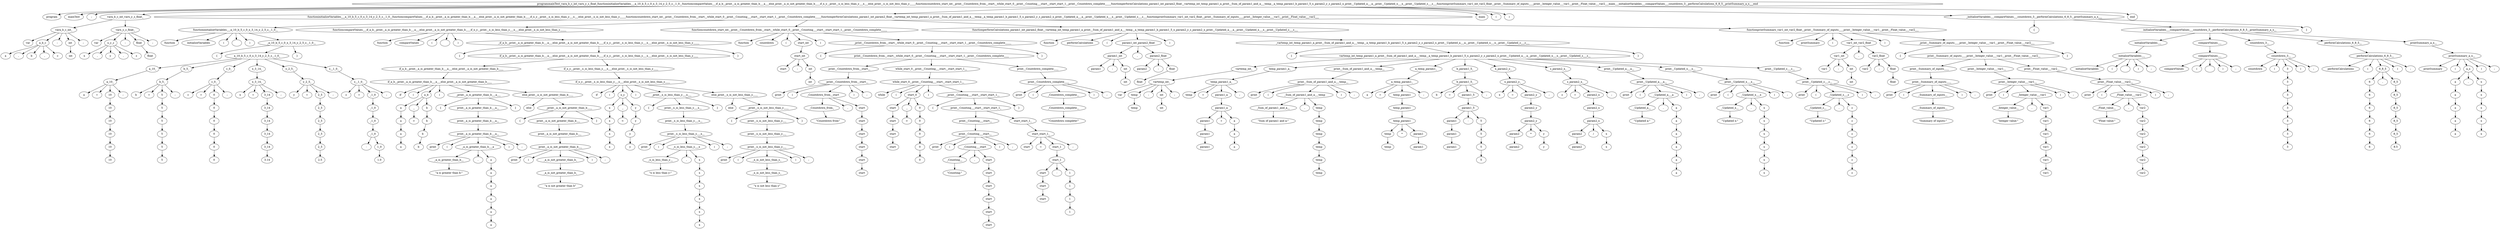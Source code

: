 digraph G {
  node1 [label="programmainTest_vara_b_c_int_varx_y_z_float_functioninitializeVariables___a_10_b_5_c_0_x_3_14_y_2_5_z__1_0__functioncompareValues___if_a_b__print__a_is_greater_than_b___a___else_print__a_is_not_greater_than_b____if_x_y__print__x_is_less_than_y___x___else_print__x_is_not_less_than_y_____functioncountdown_start_int__print__Countdown_from__start__while_start_0__print__Counting___start__start_start_1__print__Countdown_complete_____functionperformCalculations_param1_int_param2_float__vartemp_int_temp_param1_a_print__Sum_of_param1_and_a___temp__a_temp_param1_b_param1_5_x_param2_y_z_param2_x_print__Updated_a___a__print__Updated_x___x__print__Updated_z___z___functionprintSummary_var1_int_var2_float__print__Summary_of_inputs____print__Integer_value___var1__print__Float_value___var2___main___initializeVariables___compareValues___countdown_3__performCalculations_6_8_5__printSummary_a_x___end"];
  node1 -> node2;
  node2 [label="program"];
  node1 -> node3;
  node3 [label="mainTest"];
  node1 -> node4;
  node4 [label=";"];
  node1 -> node5;
  node5 [label="vara_b_c_int_varx_y_z_float_"];
  node5 -> node6;
  node6 [label="vara_b_c_int_"];
  node6 -> node7;
  node7 [label="var"];
  node6 -> node8;
  node8 [label="a_b_c"];
  node8 -> node9;
  node9 [label="a"];
  node8 -> node10;
  node10 [label=","];
  node8 -> node11;
  node11 [label="b"];
  node8 -> node12;
  node12 [label=","];
  node8 -> node13;
  node13 [label="c"];
  node6 -> node14;
  node14 [label=":"];
  node6 -> node15;
  node15 [label="int"];
  node15 -> node16;
  node16 [label="int"];
  node6 -> node17;
  node17 [label=";"];
  node5 -> node18;
  node18 [label="varx_y_z_float_"];
  node18 -> node19;
  node19 [label="var"];
  node18 -> node20;
  node20 [label="x_y_z"];
  node20 -> node21;
  node21 [label="x"];
  node20 -> node22;
  node22 [label=","];
  node20 -> node23;
  node23 [label="y"];
  node20 -> node24;
  node24 [label=","];
  node20 -> node25;
  node25 [label="z"];
  node18 -> node26;
  node26 [label=":"];
  node18 -> node27;
  node27 [label="float"];
  node27 -> node28;
  node28 [label="float"];
  node18 -> node29;
  node29 [label=";"];
  node1 -> node30;
  node30 [label="functioninitializeVariables___a_10_b_5_c_0_x_3_14_y_2_5_z__1_0__functioncompareValues___if_a_b__print__a_is_greater_than_b___a___else_print__a_is_not_greater_than_b____if_x_y__print__x_is_less_than_y___x___else_print__x_is_not_less_than_y_____functioncountdown_start_int__print__Countdown_from__start__while_start_0__print__Counting___start__start_start_1__print__Countdown_complete_____functionperformCalculations_param1_int_param2_float__vartemp_int_temp_param1_a_print__Sum_of_param1_and_a___temp__a_temp_param1_b_param1_5_x_param2_y_z_param2_x_print__Updated_a___a__print__Updated_x___x__print__Updated_z___z___functionprintSummary_var1_int_var2_float__print__Summary_of_inputs____print__Integer_value___var1__print__Float_value___var2___"];
  node30 -> node31;
  node31 [label="functioninitializeVariables___a_10_b_5_c_0_x_3_14_y_2_5_z__1_0__"];
  node31 -> node32;
  node32 [label="function"];
  node31 -> node33;
  node33 [label="initializeVariables"];
  node31 -> node34;
  node34 [label="("];
  node31 -> node35;
  node35 [label=""];
  node31 -> node36;
  node36 [label=")"];
  node31 -> node37;
  node37 [label="_a_10_b_5_c_0_x_3_14_y_2_5_z__1_0__"];
  node37 -> node38;
  node38 [label="{"];
  node37 -> node39;
  node39 [label="a_10_b_5_c_0_x_3_14_y_2_5_z__1_0_"];
  node39 -> node40;
  node40 [label="a_10_"];
  node40 -> node41;
  node41 [label="a_10_"];
  node41 -> node42;
  node42 [label="a"];
  node41 -> node43;
  node43 [label="="];
  node41 -> node44;
  node44 [label="10"];
  node44 -> node45;
  node45 [label="10"];
  node45 -> node46;
  node46 [label="10"];
  node46 -> node47;
  node47 [label="10"];
  node47 -> node48;
  node48 [label="10"];
  node48 -> node49;
  node49 [label="10"];
  node41 -> node50;
  node50 [label=";"];
  node39 -> node51;
  node51 [label="b_5_"];
  node51 -> node52;
  node52 [label="b_5_"];
  node52 -> node53;
  node53 [label="b"];
  node52 -> node54;
  node54 [label="="];
  node52 -> node55;
  node55 [label="5"];
  node55 -> node56;
  node56 [label="5"];
  node56 -> node57;
  node57 [label="5"];
  node57 -> node58;
  node58 [label="5"];
  node58 -> node59;
  node59 [label="5"];
  node59 -> node60;
  node60 [label="5"];
  node52 -> node61;
  node61 [label=";"];
  node39 -> node62;
  node62 [label="c_0_"];
  node62 -> node63;
  node63 [label="c_0_"];
  node63 -> node64;
  node64 [label="c"];
  node63 -> node65;
  node65 [label="="];
  node63 -> node66;
  node66 [label="0"];
  node66 -> node67;
  node67 [label="0"];
  node67 -> node68;
  node68 [label="0"];
  node68 -> node69;
  node69 [label="0"];
  node69 -> node70;
  node70 [label="0"];
  node70 -> node71;
  node71 [label="0"];
  node63 -> node72;
  node72 [label=";"];
  node39 -> node73;
  node73 [label="x_3_14_"];
  node73 -> node74;
  node74 [label="x_3_14_"];
  node74 -> node75;
  node75 [label="x"];
  node74 -> node76;
  node76 [label="="];
  node74 -> node77;
  node77 [label="3_14"];
  node77 -> node78;
  node78 [label="3_14"];
  node78 -> node79;
  node79 [label="3_14"];
  node79 -> node80;
  node80 [label="3_14"];
  node80 -> node81;
  node81 [label="3_14"];
  node81 -> node82;
  node82 [label="3.14"];
  node74 -> node83;
  node83 [label=";"];
  node39 -> node84;
  node84 [label="y_2_5_"];
  node84 -> node85;
  node85 [label="y_2_5_"];
  node85 -> node86;
  node86 [label="y"];
  node85 -> node87;
  node87 [label="="];
  node85 -> node88;
  node88 [label="2_5"];
  node88 -> node89;
  node89 [label="2_5"];
  node89 -> node90;
  node90 [label="2_5"];
  node90 -> node91;
  node91 [label="2_5"];
  node91 -> node92;
  node92 [label="2_5"];
  node92 -> node93;
  node93 [label="2.5"];
  node85 -> node94;
  node94 [label=";"];
  node39 -> node95;
  node95 [label="z__1_0_"];
  node95 -> node96;
  node96 [label="z__1_0_"];
  node96 -> node97;
  node97 [label="z"];
  node96 -> node98;
  node98 [label="="];
  node96 -> node99;
  node99 [label="_1_0"];
  node99 -> node100;
  node100 [label="_1_0"];
  node100 -> node101;
  node101 [label="_1_0"];
  node101 -> node102;
  node102 [label="_1_0"];
  node102 -> node103;
  node103 [label="-"];
  node102 -> node104;
  node104 [label="1_0"];
  node104 -> node105;
  node105 [label="1.0"];
  node96 -> node106;
  node106 [label=";"];
  node37 -> node107;
  node107 [label="}"];
  node30 -> node108;
  node108 [label="functioncompareValues___if_a_b__print__a_is_greater_than_b___a___else_print__a_is_not_greater_than_b____if_x_y__print__x_is_less_than_y___x___else_print__x_is_not_less_than_y_____"];
  node108 -> node109;
  node109 [label="function"];
  node108 -> node110;
  node110 [label="compareValues"];
  node108 -> node111;
  node111 [label="("];
  node108 -> node112;
  node112 [label=""];
  node108 -> node113;
  node113 [label=")"];
  node108 -> node114;
  node114 [label="_if_a_b__print__a_is_greater_than_b___a___else_print__a_is_not_greater_than_b____if_x_y__print__x_is_less_than_y___x___else_print__x_is_not_less_than_y_____"];
  node114 -> node115;
  node115 [label="{"];
  node114 -> node116;
  node116 [label="if_a_b__print__a_is_greater_than_b___a___else_print__a_is_not_greater_than_b____if_x_y__print__x_is_less_than_y___x___else_print__x_is_not_less_than_y____"];
  node116 -> node117;
  node117 [label="if_a_b__print__a_is_greater_than_b___a___else_print__a_is_not_greater_than_b____"];
  node117 -> node118;
  node118 [label="if_a_b__print__a_is_greater_than_b___a___else_print__a_is_not_greater_than_b____"];
  node118 -> node119;
  node119 [label="if"];
  node118 -> node120;
  node120 [label="("];
  node118 -> node121;
  node121 [label="a_b"];
  node121 -> node122;
  node122 [label="a"];
  node122 -> node123;
  node123 [label="a"];
  node123 -> node124;
  node124 [label="a"];
  node124 -> node125;
  node125 [label="a"];
  node121 -> node126;
  node126 [label="_"];
  node126 -> node127;
  node127 [label=">"];
  node121 -> node128;
  node128 [label="b"];
  node128 -> node129;
  node129 [label="b"];
  node129 -> node130;
  node130 [label="b"];
  node130 -> node131;
  node131 [label="b"];
  node118 -> node132;
  node132 [label=")"];
  node118 -> node133;
  node133 [label="_print__a_is_greater_than_b___a___"];
  node133 -> node134;
  node134 [label="{"];
  node133 -> node135;
  node135 [label="print__a_is_greater_than_b___a__"];
  node135 -> node136;
  node136 [label="print__a_is_greater_than_b___a__"];
  node136 -> node137;
  node137 [label="print__a_is_greater_than_b___a__"];
  node137 -> node138;
  node138 [label="print"];
  node137 -> node139;
  node139 [label="("];
  node137 -> node140;
  node140 [label="_a_is_greater_than_b___a"];
  node140 -> node141;
  node141 [label="_a_is_greater_than_b__"];
  node141 -> node142;
  node142 [label="\"a is greater than b:\""];
  node140 -> node143;
  node143 [label=","];
  node140 -> node144;
  node144 [label="a"];
  node144 -> node145;
  node145 [label="a"];
  node145 -> node146;
  node146 [label="a"];
  node146 -> node147;
  node147 [label="a"];
  node147 -> node148;
  node148 [label="a"];
  node148 -> node149;
  node149 [label="a"];
  node137 -> node150;
  node150 [label=")"];
  node137 -> node151;
  node151 [label=";"];
  node133 -> node152;
  node152 [label="}"];
  node118 -> node153;
  node153 [label="else_print__a_is_not_greater_than_b____"];
  node153 -> node154;
  node154 [label="else"];
  node153 -> node155;
  node155 [label="_print__a_is_not_greater_than_b____"];
  node155 -> node156;
  node156 [label="{"];
  node155 -> node157;
  node157 [label="print__a_is_not_greater_than_b___"];
  node157 -> node158;
  node158 [label="print__a_is_not_greater_than_b___"];
  node158 -> node159;
  node159 [label="print__a_is_not_greater_than_b___"];
  node159 -> node160;
  node160 [label="print"];
  node159 -> node161;
  node161 [label="("];
  node159 -> node162;
  node162 [label="_a_is_not_greater_than_b_"];
  node162 -> node163;
  node163 [label="_a_is_not_greater_than_b_"];
  node163 -> node164;
  node164 [label="\"a is not greater than b\""];
  node159 -> node165;
  node165 [label=")"];
  node159 -> node166;
  node166 [label=";"];
  node155 -> node167;
  node167 [label="}"];
  node116 -> node168;
  node168 [label="if_x_y__print__x_is_less_than_y___x___else_print__x_is_not_less_than_y____"];
  node168 -> node169;
  node169 [label="if_x_y__print__x_is_less_than_y___x___else_print__x_is_not_less_than_y____"];
  node169 -> node170;
  node170 [label="if"];
  node169 -> node171;
  node171 [label="("];
  node169 -> node172;
  node172 [label="x_y"];
  node172 -> node173;
  node173 [label="x"];
  node173 -> node174;
  node174 [label="x"];
  node174 -> node175;
  node175 [label="x"];
  node175 -> node176;
  node176 [label="x"];
  node172 -> node177;
  node177 [label="_"];
  node177 -> node178;
  node178 [label="<"];
  node172 -> node179;
  node179 [label="y"];
  node179 -> node180;
  node180 [label="y"];
  node180 -> node181;
  node181 [label="y"];
  node181 -> node182;
  node182 [label="y"];
  node169 -> node183;
  node183 [label=")"];
  node169 -> node184;
  node184 [label="_print__x_is_less_than_y___x___"];
  node184 -> node185;
  node185 [label="{"];
  node184 -> node186;
  node186 [label="print__x_is_less_than_y___x__"];
  node186 -> node187;
  node187 [label="print__x_is_less_than_y___x__"];
  node187 -> node188;
  node188 [label="print__x_is_less_than_y___x__"];
  node188 -> node189;
  node189 [label="print"];
  node188 -> node190;
  node190 [label="("];
  node188 -> node191;
  node191 [label="_x_is_less_than_y___x"];
  node191 -> node192;
  node192 [label="_x_is_less_than_y__"];
  node192 -> node193;
  node193 [label="\"x is less than y:\""];
  node191 -> node194;
  node194 [label=","];
  node191 -> node195;
  node195 [label="x"];
  node195 -> node196;
  node196 [label="x"];
  node196 -> node197;
  node197 [label="x"];
  node197 -> node198;
  node198 [label="x"];
  node198 -> node199;
  node199 [label="x"];
  node199 -> node200;
  node200 [label="x"];
  node188 -> node201;
  node201 [label=")"];
  node188 -> node202;
  node202 [label=";"];
  node184 -> node203;
  node203 [label="}"];
  node169 -> node204;
  node204 [label="else_print__x_is_not_less_than_y____"];
  node204 -> node205;
  node205 [label="else"];
  node204 -> node206;
  node206 [label="_print__x_is_not_less_than_y____"];
  node206 -> node207;
  node207 [label="{"];
  node206 -> node208;
  node208 [label="print__x_is_not_less_than_y___"];
  node208 -> node209;
  node209 [label="print__x_is_not_less_than_y___"];
  node209 -> node210;
  node210 [label="print__x_is_not_less_than_y___"];
  node210 -> node211;
  node211 [label="print"];
  node210 -> node212;
  node212 [label="("];
  node210 -> node213;
  node213 [label="_x_is_not_less_than_y_"];
  node213 -> node214;
  node214 [label="_x_is_not_less_than_y_"];
  node214 -> node215;
  node215 [label="\"x is not less than y\""];
  node210 -> node216;
  node216 [label=")"];
  node210 -> node217;
  node217 [label=";"];
  node206 -> node218;
  node218 [label="}"];
  node114 -> node219;
  node219 [label="}"];
  node30 -> node220;
  node220 [label="functioncountdown_start_int__print__Countdown_from__start__while_start_0__print__Counting___start__start_start_1__print__Countdown_complete_____"];
  node220 -> node221;
  node221 [label="function"];
  node220 -> node222;
  node222 [label="countdown"];
  node220 -> node223;
  node223 [label="("];
  node220 -> node224;
  node224 [label="start_int"];
  node224 -> node225;
  node225 [label="start_int"];
  node225 -> node226;
  node226 [label="start"];
  node225 -> node227;
  node227 [label=":"];
  node225 -> node228;
  node228 [label="int"];
  node228 -> node229;
  node229 [label="int"];
  node220 -> node230;
  node230 [label=")"];
  node220 -> node231;
  node231 [label="_print__Countdown_from__start__while_start_0__print__Counting___start__start_start_1__print__Countdown_complete_____"];
  node231 -> node232;
  node232 [label="{"];
  node231 -> node233;
  node233 [label="print__Countdown_from__start__while_start_0__print__Counting___start__start_start_1__print__Countdown_complete____"];
  node233 -> node234;
  node234 [label="print__Countdown_from__start__"];
  node234 -> node235;
  node235 [label="print__Countdown_from__start__"];
  node235 -> node236;
  node236 [label="print"];
  node235 -> node237;
  node237 [label="("];
  node235 -> node238;
  node238 [label="_Countdown_from__start"];
  node238 -> node239;
  node239 [label="_Countdown_from_"];
  node239 -> node240;
  node240 [label="\"Countdown from\""];
  node238 -> node241;
  node241 [label=","];
  node238 -> node242;
  node242 [label="start"];
  node242 -> node243;
  node243 [label="start"];
  node243 -> node244;
  node244 [label="start"];
  node244 -> node245;
  node245 [label="start"];
  node245 -> node246;
  node246 [label="start"];
  node246 -> node247;
  node247 [label="start"];
  node235 -> node248;
  node248 [label=")"];
  node235 -> node249;
  node249 [label=";"];
  node233 -> node250;
  node250 [label="while_start_0__print__Counting___start__start_start_1__"];
  node250 -> node251;
  node251 [label="while_start_0__print__Counting___start__start_start_1__"];
  node251 -> node252;
  node252 [label="while"];
  node251 -> node253;
  node253 [label="("];
  node251 -> node254;
  node254 [label="start_0"];
  node254 -> node255;
  node255 [label="start"];
  node255 -> node256;
  node256 [label="start"];
  node256 -> node257;
  node257 [label="start"];
  node257 -> node258;
  node258 [label="start"];
  node254 -> node259;
  node259 [label="_"];
  node259 -> node260;
  node260 [label=">"];
  node254 -> node261;
  node261 [label="0"];
  node261 -> node262;
  node262 [label="0"];
  node262 -> node263;
  node263 [label="0"];
  node263 -> node264;
  node264 [label="0"];
  node264 -> node265;
  node265 [label="0"];
  node251 -> node266;
  node266 [label=")"];
  node251 -> node267;
  node267 [label="_print__Counting___start__start_start_1__"];
  node267 -> node268;
  node268 [label="{"];
  node267 -> node269;
  node269 [label="print__Counting___start__start_start_1_"];
  node269 -> node270;
  node270 [label="print__Counting___start__"];
  node270 -> node271;
  node271 [label="print__Counting___start__"];
  node271 -> node272;
  node272 [label="print"];
  node271 -> node273;
  node273 [label="("];
  node271 -> node274;
  node274 [label="_Counting___start"];
  node274 -> node275;
  node275 [label="_Counting__"];
  node275 -> node276;
  node276 [label="\"Counting:\""];
  node274 -> node277;
  node277 [label=","];
  node274 -> node278;
  node278 [label="start"];
  node278 -> node279;
  node279 [label="start"];
  node279 -> node280;
  node280 [label="start"];
  node280 -> node281;
  node281 [label="start"];
  node281 -> node282;
  node282 [label="start"];
  node282 -> node283;
  node283 [label="start"];
  node271 -> node284;
  node284 [label=")"];
  node271 -> node285;
  node285 [label=";"];
  node269 -> node286;
  node286 [label="start_start_1_"];
  node286 -> node287;
  node287 [label="start_start_1_"];
  node287 -> node288;
  node288 [label="start"];
  node287 -> node289;
  node289 [label="="];
  node287 -> node290;
  node290 [label="start_1"];
  node290 -> node291;
  node291 [label="start_1"];
  node291 -> node292;
  node292 [label="start"];
  node292 -> node293;
  node293 [label="start"];
  node293 -> node294;
  node294 [label="start"];
  node291 -> node295;
  node295 [label="-"];
  node291 -> node296;
  node296 [label="1"];
  node296 -> node297;
  node297 [label="1"];
  node297 -> node298;
  node298 [label="1"];
  node298 -> node299;
  node299 [label="1"];
  node287 -> node300;
  node300 [label=";"];
  node267 -> node301;
  node301 [label="}"];
  node233 -> node302;
  node302 [label="print__Countdown_complete____"];
  node302 -> node303;
  node303 [label="print__Countdown_complete____"];
  node303 -> node304;
  node304 [label="print"];
  node303 -> node305;
  node305 [label="("];
  node303 -> node306;
  node306 [label="_Countdown_complete__"];
  node306 -> node307;
  node307 [label="_Countdown_complete__"];
  node307 -> node308;
  node308 [label="\"Countdown complete!\""];
  node303 -> node309;
  node309 [label=")"];
  node303 -> node310;
  node310 [label=";"];
  node231 -> node311;
  node311 [label="}"];
  node30 -> node312;
  node312 [label="functionperformCalculations_param1_int_param2_float__vartemp_int_temp_param1_a_print__Sum_of_param1_and_a___temp__a_temp_param1_b_param1_5_x_param2_y_z_param2_x_print__Updated_a___a__print__Updated_x___x__print__Updated_z___z___"];
  node312 -> node313;
  node313 [label="function"];
  node312 -> node314;
  node314 [label="performCalculations"];
  node312 -> node315;
  node315 [label="("];
  node312 -> node316;
  node316 [label="param1_int_param2_float"];
  node316 -> node317;
  node317 [label="param1_int"];
  node317 -> node318;
  node318 [label="param1"];
  node317 -> node319;
  node319 [label=":"];
  node317 -> node320;
  node320 [label="int"];
  node320 -> node321;
  node321 [label="int"];
  node316 -> node322;
  node322 [label=","];
  node316 -> node323;
  node323 [label="param2_float"];
  node323 -> node324;
  node324 [label="param2"];
  node323 -> node325;
  node325 [label=":"];
  node323 -> node326;
  node326 [label="float"];
  node326 -> node327;
  node327 [label="float"];
  node312 -> node328;
  node328 [label=")"];
  node312 -> node329;
  node329 [label="_vartemp_int_temp_param1_a_print__Sum_of_param1_and_a___temp__a_temp_param1_b_param1_5_x_param2_y_z_param2_x_print__Updated_a___a__print__Updated_x___x__print__Updated_z___z___"];
  node329 -> node330;
  node330 [label="{"];
  node329 -> node331;
  node331 [label="vartemp_int_temp_param1_a_print__Sum_of_param1_and_a___temp__a_temp_param1_b_param1_5_x_param2_y_z_param2_x_print__Updated_a___a__print__Updated_x___x__print__Updated_z___z__"];
  node331 -> node332;
  node332 [label="vartemp_int_"];
  node332 -> node333;
  node333 [label="vartemp_int_"];
  node333 -> node334;
  node334 [label="var"];
  node333 -> node335;
  node335 [label="temp"];
  node335 -> node336;
  node336 [label="temp"];
  node333 -> node337;
  node337 [label=":"];
  node333 -> node338;
  node338 [label="int"];
  node338 -> node339;
  node339 [label="int"];
  node333 -> node340;
  node340 [label=";"];
  node331 -> node341;
  node341 [label="temp_param1_a_"];
  node341 -> node342;
  node342 [label="temp_param1_a_"];
  node342 -> node343;
  node343 [label="temp"];
  node342 -> node344;
  node344 [label="="];
  node342 -> node345;
  node345 [label="param1_a"];
  node345 -> node346;
  node346 [label="param1_a"];
  node346 -> node347;
  node347 [label="param1"];
  node347 -> node348;
  node348 [label="param1"];
  node348 -> node349;
  node349 [label="param1"];
  node346 -> node350;
  node350 [label="+"];
  node346 -> node351;
  node351 [label="a"];
  node351 -> node352;
  node352 [label="a"];
  node352 -> node353;
  node353 [label="a"];
  node342 -> node354;
  node354 [label=";"];
  node331 -> node355;
  node355 [label="print__Sum_of_param1_and_a___temp__"];
  node355 -> node356;
  node356 [label="print__Sum_of_param1_and_a___temp__"];
  node356 -> node357;
  node357 [label="print"];
  node356 -> node358;
  node358 [label="("];
  node356 -> node359;
  node359 [label="_Sum_of_param1_and_a___temp"];
  node359 -> node360;
  node360 [label="_Sum_of_param1_and_a__"];
  node360 -> node361;
  node361 [label="\"Sum of param1 and a:\""];
  node359 -> node362;
  node362 [label=","];
  node359 -> node363;
  node363 [label="temp"];
  node363 -> node364;
  node364 [label="temp"];
  node364 -> node365;
  node365 [label="temp"];
  node365 -> node366;
  node366 [label="temp"];
  node366 -> node367;
  node367 [label="temp"];
  node367 -> node368;
  node368 [label="temp"];
  node356 -> node369;
  node369 [label=")"];
  node356 -> node370;
  node370 [label=";"];
  node331 -> node371;
  node371 [label="a_temp_param1_"];
  node371 -> node372;
  node372 [label="a_temp_param1_"];
  node372 -> node373;
  node373 [label="a"];
  node372 -> node374;
  node374 [label="="];
  node372 -> node375;
  node375 [label="temp_param1"];
  node375 -> node376;
  node376 [label="temp_param1"];
  node376 -> node377;
  node377 [label="temp_param1"];
  node377 -> node378;
  node378 [label="temp"];
  node378 -> node379;
  node379 [label="temp"];
  node377 -> node380;
  node380 [label="*"];
  node377 -> node381;
  node381 [label="param1"];
  node381 -> node382;
  node382 [label="param1"];
  node372 -> node383;
  node383 [label=";"];
  node331 -> node384;
  node384 [label="b_param1_5_"];
  node384 -> node385;
  node385 [label="b_param1_5_"];
  node385 -> node386;
  node386 [label="b"];
  node385 -> node387;
  node387 [label="="];
  node385 -> node388;
  node388 [label="param1_5"];
  node388 -> node389;
  node389 [label="param1_5"];
  node389 -> node390;
  node390 [label="param1"];
  node390 -> node391;
  node391 [label="param1"];
  node391 -> node392;
  node392 [label="param1"];
  node389 -> node393;
  node393 [label="-"];
  node389 -> node394;
  node394 [label="5"];
  node394 -> node395;
  node395 [label="5"];
  node395 -> node396;
  node396 [label="5"];
  node396 -> node397;
  node397 [label="5"];
  node385 -> node398;
  node398 [label=";"];
  node331 -> node399;
  node399 [label="x_param2_y_"];
  node399 -> node400;
  node400 [label="x_param2_y_"];
  node400 -> node401;
  node401 [label="x"];
  node400 -> node402;
  node402 [label="="];
  node400 -> node403;
  node403 [label="param2_y"];
  node403 -> node404;
  node404 [label="param2_y"];
  node404 -> node405;
  node405 [label="param2_y"];
  node405 -> node406;
  node406 [label="param2"];
  node406 -> node407;
  node407 [label="param2"];
  node405 -> node408;
  node408 [label="*"];
  node405 -> node409;
  node409 [label="y"];
  node409 -> node410;
  node410 [label="y"];
  node400 -> node411;
  node411 [label=";"];
  node331 -> node412;
  node412 [label="z_param2_x_"];
  node412 -> node413;
  node413 [label="z_param2_x_"];
  node413 -> node414;
  node414 [label="z"];
  node413 -> node415;
  node415 [label="="];
  node413 -> node416;
  node416 [label="param2_x"];
  node416 -> node417;
  node417 [label="param2_x"];
  node417 -> node418;
  node418 [label="param2_x"];
  node418 -> node419;
  node419 [label="param2"];
  node419 -> node420;
  node420 [label="param2"];
  node418 -> node421;
  node421 [label="/"];
  node418 -> node422;
  node422 [label="x"];
  node422 -> node423;
  node423 [label="x"];
  node413 -> node424;
  node424 [label=";"];
  node331 -> node425;
  node425 [label="print__Updated_a___a__"];
  node425 -> node426;
  node426 [label="print__Updated_a___a__"];
  node426 -> node427;
  node427 [label="print"];
  node426 -> node428;
  node428 [label="("];
  node426 -> node429;
  node429 [label="_Updated_a___a"];
  node429 -> node430;
  node430 [label="_Updated_a__"];
  node430 -> node431;
  node431 [label="\"Updated a:\""];
  node429 -> node432;
  node432 [label=","];
  node429 -> node433;
  node433 [label="a"];
  node433 -> node434;
  node434 [label="a"];
  node434 -> node435;
  node435 [label="a"];
  node435 -> node436;
  node436 [label="a"];
  node436 -> node437;
  node437 [label="a"];
  node437 -> node438;
  node438 [label="a"];
  node426 -> node439;
  node439 [label=")"];
  node426 -> node440;
  node440 [label=";"];
  node331 -> node441;
  node441 [label="print__Updated_x___x__"];
  node441 -> node442;
  node442 [label="print__Updated_x___x__"];
  node442 -> node443;
  node443 [label="print"];
  node442 -> node444;
  node444 [label="("];
  node442 -> node445;
  node445 [label="_Updated_x___x"];
  node445 -> node446;
  node446 [label="_Updated_x__"];
  node446 -> node447;
  node447 [label="\"Updated x:\""];
  node445 -> node448;
  node448 [label=","];
  node445 -> node449;
  node449 [label="x"];
  node449 -> node450;
  node450 [label="x"];
  node450 -> node451;
  node451 [label="x"];
  node451 -> node452;
  node452 [label="x"];
  node452 -> node453;
  node453 [label="x"];
  node453 -> node454;
  node454 [label="x"];
  node442 -> node455;
  node455 [label=")"];
  node442 -> node456;
  node456 [label=";"];
  node331 -> node457;
  node457 [label="print__Updated_z___z__"];
  node457 -> node458;
  node458 [label="print__Updated_z___z__"];
  node458 -> node459;
  node459 [label="print"];
  node458 -> node460;
  node460 [label="("];
  node458 -> node461;
  node461 [label="_Updated_z___z"];
  node461 -> node462;
  node462 [label="_Updated_z__"];
  node462 -> node463;
  node463 [label="\"Updated z:\""];
  node461 -> node464;
  node464 [label=","];
  node461 -> node465;
  node465 [label="z"];
  node465 -> node466;
  node466 [label="z"];
  node466 -> node467;
  node467 [label="z"];
  node467 -> node468;
  node468 [label="z"];
  node468 -> node469;
  node469 [label="z"];
  node469 -> node470;
  node470 [label="z"];
  node458 -> node471;
  node471 [label=")"];
  node458 -> node472;
  node472 [label=";"];
  node329 -> node473;
  node473 [label="}"];
  node30 -> node474;
  node474 [label="functionprintSummary_var1_int_var2_float__print__Summary_of_inputs____print__Integer_value___var1__print__Float_value___var2___"];
  node474 -> node475;
  node475 [label="function"];
  node474 -> node476;
  node476 [label="printSummary"];
  node474 -> node477;
  node477 [label="("];
  node474 -> node478;
  node478 [label="var1_int_var2_float"];
  node478 -> node479;
  node479 [label="var1_int"];
  node479 -> node480;
  node480 [label="var1"];
  node479 -> node481;
  node481 [label=":"];
  node479 -> node482;
  node482 [label="int"];
  node482 -> node483;
  node483 [label="int"];
  node478 -> node484;
  node484 [label=","];
  node478 -> node485;
  node485 [label="var2_float"];
  node485 -> node486;
  node486 [label="var2"];
  node485 -> node487;
  node487 [label=":"];
  node485 -> node488;
  node488 [label="float"];
  node488 -> node489;
  node489 [label="float"];
  node474 -> node490;
  node490 [label=")"];
  node474 -> node491;
  node491 [label="_print__Summary_of_inputs____print__Integer_value___var1__print__Float_value___var2___"];
  node491 -> node492;
  node492 [label="{"];
  node491 -> node493;
  node493 [label="print__Summary_of_inputs____print__Integer_value___var1__print__Float_value___var2__"];
  node493 -> node494;
  node494 [label="print__Summary_of_inputs____"];
  node494 -> node495;
  node495 [label="print__Summary_of_inputs____"];
  node495 -> node496;
  node496 [label="print"];
  node495 -> node497;
  node497 [label="("];
  node495 -> node498;
  node498 [label="_Summary_of_inputs__"];
  node498 -> node499;
  node499 [label="_Summary_of_inputs__"];
  node499 -> node500;
  node500 [label="\"Summary of inputs:\""];
  node495 -> node501;
  node501 [label=")"];
  node495 -> node502;
  node502 [label=";"];
  node493 -> node503;
  node503 [label="print__Integer_value___var1__"];
  node503 -> node504;
  node504 [label="print__Integer_value___var1__"];
  node504 -> node505;
  node505 [label="print"];
  node504 -> node506;
  node506 [label="("];
  node504 -> node507;
  node507 [label="_Integer_value___var1"];
  node507 -> node508;
  node508 [label="_Integer_value__"];
  node508 -> node509;
  node509 [label="\"Integer value:\""];
  node507 -> node510;
  node510 [label=","];
  node507 -> node511;
  node511 [label="var1"];
  node511 -> node512;
  node512 [label="var1"];
  node512 -> node513;
  node513 [label="var1"];
  node513 -> node514;
  node514 [label="var1"];
  node514 -> node515;
  node515 [label="var1"];
  node515 -> node516;
  node516 [label="var1"];
  node504 -> node517;
  node517 [label=")"];
  node504 -> node518;
  node518 [label=";"];
  node493 -> node519;
  node519 [label="print__Float_value___var2__"];
  node519 -> node520;
  node520 [label="print__Float_value___var2__"];
  node520 -> node521;
  node521 [label="print"];
  node520 -> node522;
  node522 [label="("];
  node520 -> node523;
  node523 [label="_Float_value___var2"];
  node523 -> node524;
  node524 [label="_Float_value__"];
  node524 -> node525;
  node525 [label="\"Float value:\""];
  node523 -> node526;
  node526 [label=","];
  node523 -> node527;
  node527 [label="var2"];
  node527 -> node528;
  node528 [label="var2"];
  node528 -> node529;
  node529 [label="var2"];
  node529 -> node530;
  node530 [label="var2"];
  node530 -> node531;
  node531 [label="var2"];
  node531 -> node532;
  node532 [label="var2"];
  node520 -> node533;
  node533 [label=")"];
  node520 -> node534;
  node534 [label=";"];
  node491 -> node535;
  node535 [label="}"];
  node1 -> node536;
  node536 [label="main"];
  node1 -> node537;
  node537 [label="("];
  node1 -> node538;
  node538 [label=")"];
  node1 -> node539;
  node539 [label="_initializeVariables___compareValues___countdown_3__performCalculations_6_8_5__printSummary_a_x___"];
  node539 -> node540;
  node540 [label="{"];
  node539 -> node541;
  node541 [label="initializeVariables___compareValues___countdown_3__performCalculations_6_8_5__printSummary_a_x__"];
  node541 -> node542;
  node542 [label="initializeVariables___"];
  node542 -> node543;
  node543 [label="initializeVariables___"];
  node543 -> node544;
  node544 [label="initializeVariables"];
  node543 -> node545;
  node545 [label="("];
  node543 -> node546;
  node546 [label=""];
  node543 -> node547;
  node547 [label=")"];
  node543 -> node548;
  node548 [label=";"];
  node541 -> node549;
  node549 [label="compareValues___"];
  node549 -> node550;
  node550 [label="compareValues___"];
  node550 -> node551;
  node551 [label="compareValues"];
  node550 -> node552;
  node552 [label="("];
  node550 -> node553;
  node553 [label=""];
  node550 -> node554;
  node554 [label=")"];
  node550 -> node555;
  node555 [label=";"];
  node541 -> node556;
  node556 [label="countdown_3__"];
  node556 -> node557;
  node557 [label="countdown_3__"];
  node557 -> node558;
  node558 [label="countdown"];
  node557 -> node559;
  node559 [label="("];
  node557 -> node560;
  node560 [label="3"];
  node560 -> node561;
  node561 [label="3"];
  node561 -> node562;
  node562 [label="3"];
  node562 -> node563;
  node563 [label="3"];
  node563 -> node564;
  node564 [label="3"];
  node564 -> node565;
  node565 [label="3"];
  node565 -> node566;
  node566 [label="3"];
  node557 -> node567;
  node567 [label=")"];
  node557 -> node568;
  node568 [label=";"];
  node541 -> node569;
  node569 [label="performCalculations_6_8_5__"];
  node569 -> node570;
  node570 [label="performCalculations_6_8_5__"];
  node570 -> node571;
  node571 [label="performCalculations"];
  node570 -> node572;
  node572 [label="("];
  node570 -> node573;
  node573 [label="6_8_5"];
  node573 -> node574;
  node574 [label="6"];
  node574 -> node575;
  node575 [label="6"];
  node575 -> node576;
  node576 [label="6"];
  node576 -> node577;
  node577 [label="6"];
  node577 -> node578;
  node578 [label="6"];
  node578 -> node579;
  node579 [label="6"];
  node573 -> node580;
  node580 [label=","];
  node573 -> node581;
  node581 [label="8_5"];
  node581 -> node582;
  node582 [label="8_5"];
  node582 -> node583;
  node583 [label="8_5"];
  node583 -> node584;
  node584 [label="8_5"];
  node584 -> node585;
  node585 [label="8_5"];
  node585 -> node586;
  node586 [label="8.5"];
  node570 -> node587;
  node587 [label=")"];
  node570 -> node588;
  node588 [label=";"];
  node541 -> node589;
  node589 [label="printSummary_a_x__"];
  node589 -> node590;
  node590 [label="printSummary_a_x__"];
  node590 -> node591;
  node591 [label="printSummary"];
  node590 -> node592;
  node592 [label="("];
  node590 -> node593;
  node593 [label="a_x"];
  node593 -> node594;
  node594 [label="a"];
  node594 -> node595;
  node595 [label="a"];
  node595 -> node596;
  node596 [label="a"];
  node596 -> node597;
  node597 [label="a"];
  node597 -> node598;
  node598 [label="a"];
  node593 -> node599;
  node599 [label=","];
  node593 -> node600;
  node600 [label="x"];
  node600 -> node601;
  node601 [label="x"];
  node601 -> node602;
  node602 [label="x"];
  node602 -> node603;
  node603 [label="x"];
  node603 -> node604;
  node604 [label="x"];
  node590 -> node605;
  node605 [label=")"];
  node590 -> node606;
  node606 [label=";"];
  node539 -> node607;
  node607 [label="}"];
  node1 -> node608;
  node608 [label="end"];
}
